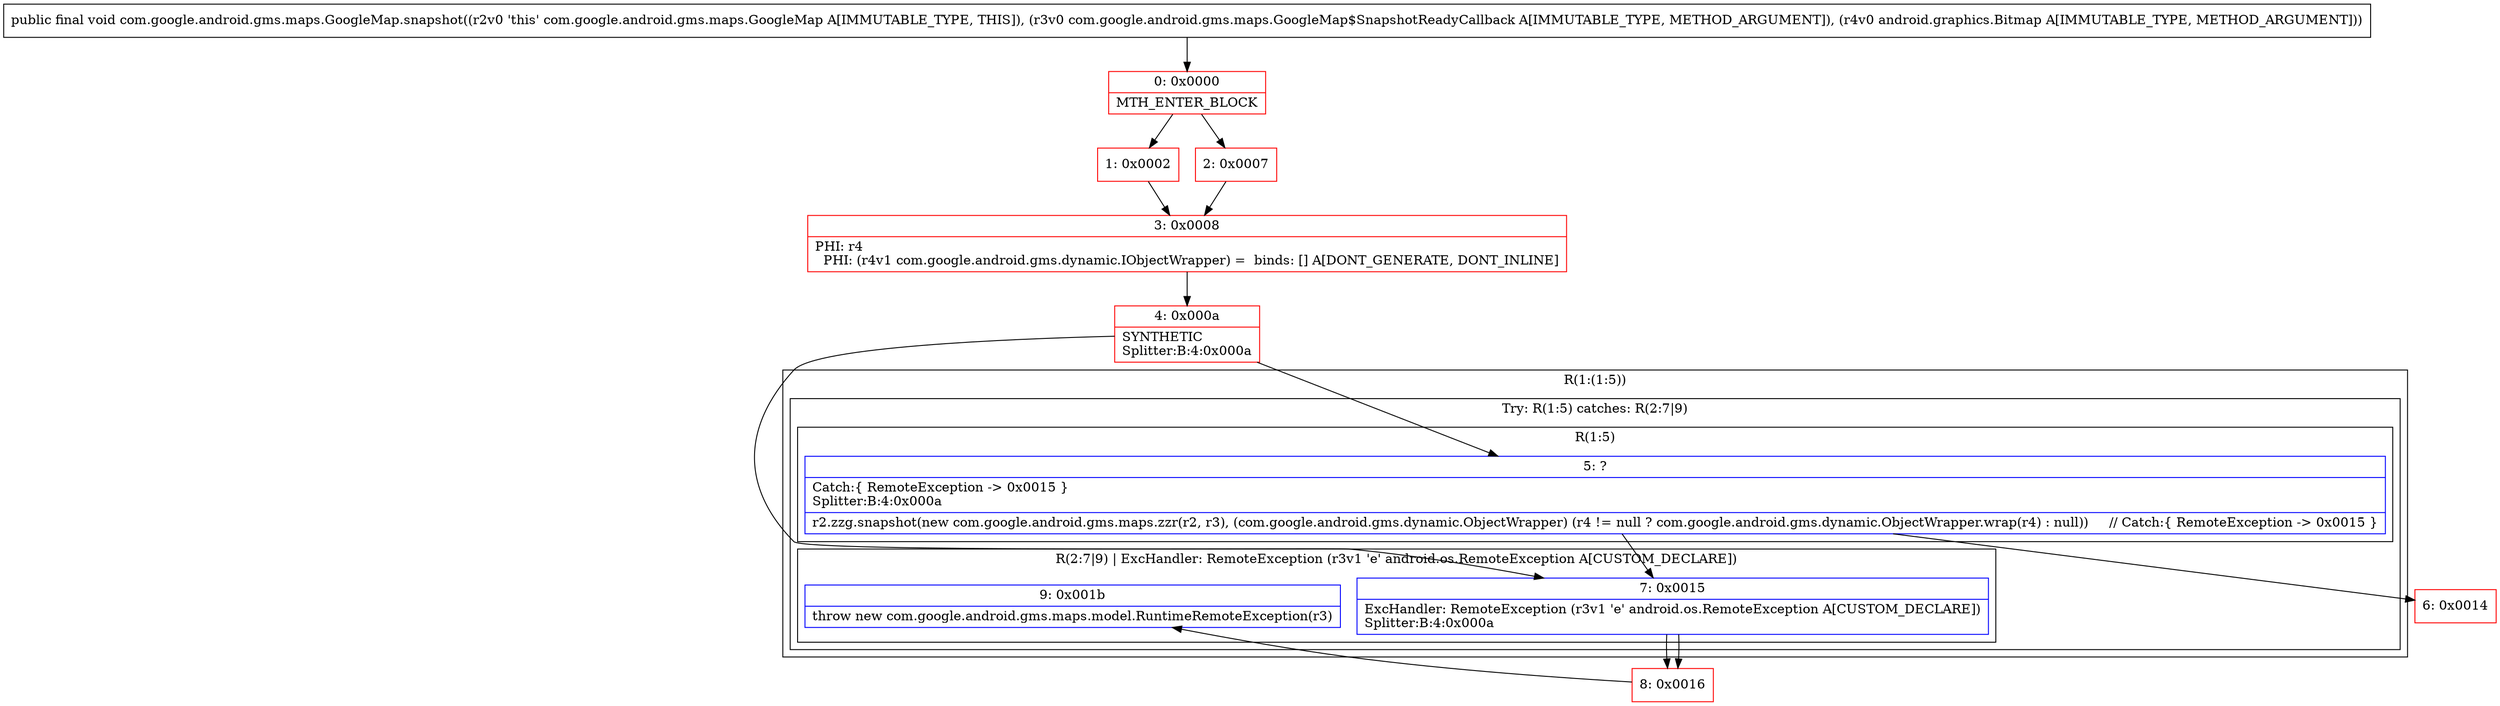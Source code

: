 digraph "CFG forcom.google.android.gms.maps.GoogleMap.snapshot(Lcom\/google\/android\/gms\/maps\/GoogleMap$SnapshotReadyCallback;Landroid\/graphics\/Bitmap;)V" {
subgraph cluster_Region_1912468017 {
label = "R(1:(1:5))";
node [shape=record,color=blue];
subgraph cluster_TryCatchRegion_1002438122 {
label = "Try: R(1:5) catches: R(2:7|9)";
node [shape=record,color=blue];
subgraph cluster_Region_2111733536 {
label = "R(1:5)";
node [shape=record,color=blue];
Node_5 [shape=record,label="{5\:\ ?|Catch:\{ RemoteException \-\> 0x0015 \}\lSplitter:B:4:0x000a\l|r2.zzg.snapshot(new com.google.android.gms.maps.zzr(r2, r3), (com.google.android.gms.dynamic.ObjectWrapper) (r4 != null ? com.google.android.gms.dynamic.ObjectWrapper.wrap(r4) : null))     \/\/ Catch:\{ RemoteException \-\> 0x0015 \}\l}"];
}
subgraph cluster_Region_1415426454 {
label = "R(2:7|9) | ExcHandler: RemoteException (r3v1 'e' android.os.RemoteException A[CUSTOM_DECLARE])\l";
node [shape=record,color=blue];
Node_7 [shape=record,label="{7\:\ 0x0015|ExcHandler: RemoteException (r3v1 'e' android.os.RemoteException A[CUSTOM_DECLARE])\lSplitter:B:4:0x000a\l}"];
Node_9 [shape=record,label="{9\:\ 0x001b|throw new com.google.android.gms.maps.model.RuntimeRemoteException(r3)\l}"];
}
}
}
subgraph cluster_Region_1415426454 {
label = "R(2:7|9) | ExcHandler: RemoteException (r3v1 'e' android.os.RemoteException A[CUSTOM_DECLARE])\l";
node [shape=record,color=blue];
Node_7 [shape=record,label="{7\:\ 0x0015|ExcHandler: RemoteException (r3v1 'e' android.os.RemoteException A[CUSTOM_DECLARE])\lSplitter:B:4:0x000a\l}"];
Node_9 [shape=record,label="{9\:\ 0x001b|throw new com.google.android.gms.maps.model.RuntimeRemoteException(r3)\l}"];
}
Node_0 [shape=record,color=red,label="{0\:\ 0x0000|MTH_ENTER_BLOCK\l}"];
Node_1 [shape=record,color=red,label="{1\:\ 0x0002}"];
Node_2 [shape=record,color=red,label="{2\:\ 0x0007}"];
Node_3 [shape=record,color=red,label="{3\:\ 0x0008|PHI: r4 \l  PHI: (r4v1 com.google.android.gms.dynamic.IObjectWrapper) =  binds: [] A[DONT_GENERATE, DONT_INLINE]\l}"];
Node_4 [shape=record,color=red,label="{4\:\ 0x000a|SYNTHETIC\lSplitter:B:4:0x000a\l}"];
Node_6 [shape=record,color=red,label="{6\:\ 0x0014}"];
Node_8 [shape=record,color=red,label="{8\:\ 0x0016}"];
MethodNode[shape=record,label="{public final void com.google.android.gms.maps.GoogleMap.snapshot((r2v0 'this' com.google.android.gms.maps.GoogleMap A[IMMUTABLE_TYPE, THIS]), (r3v0 com.google.android.gms.maps.GoogleMap$SnapshotReadyCallback A[IMMUTABLE_TYPE, METHOD_ARGUMENT]), (r4v0 android.graphics.Bitmap A[IMMUTABLE_TYPE, METHOD_ARGUMENT])) }"];
MethodNode -> Node_0;
Node_5 -> Node_6;
Node_5 -> Node_7;
Node_7 -> Node_8;
Node_7 -> Node_8;
Node_0 -> Node_1;
Node_0 -> Node_2;
Node_1 -> Node_3;
Node_2 -> Node_3;
Node_3 -> Node_4;
Node_4 -> Node_5;
Node_4 -> Node_7;
Node_8 -> Node_9;
}

